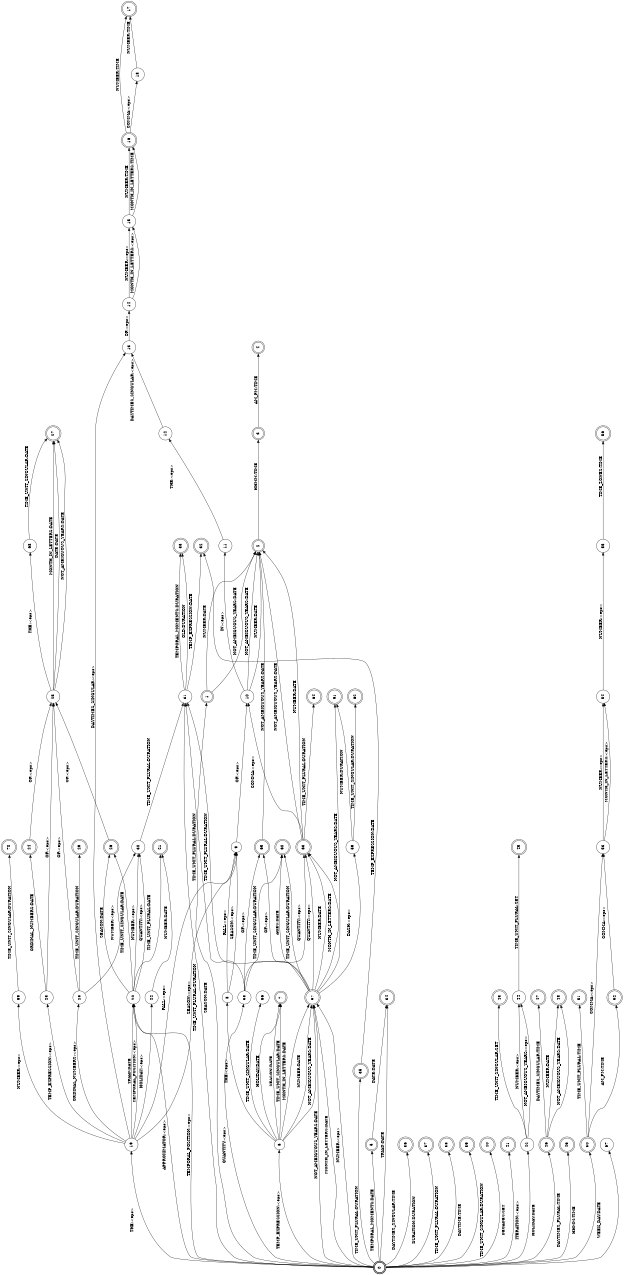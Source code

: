 digraph FST {
rankdir = LR;
size = "8.5,11";
label = "";
center = 1;
orientation = Landscape;
ranksep = "0.4";
nodesep = "0.25";
0 [label = "0", shape = doublecircle, style = bold, fontsize = 14]
	0 -> 1 [label = "SEASON:DATE", fontsize = 14];
	0 -> 5 [label = "TEMPORAL_MOMENTS:DATE", fontsize = 14];
	0 -> 6 [label = "TEMP_EXPRESSION:<eps>", fontsize = 14];
	0 -> 19 [label = "THE:<eps>", fontsize = 14];
	0 -> 20 [label = "TEMPORAL_POSITION:<eps>", fontsize = 14];
	0 -> 20 [label = "APPROXIMATOR:<eps>", fontsize = 14];
	0 -> 31 [label = "TIME_UNIT_PLURAL:DURATION", fontsize = 14];
	0 -> 34 [label = "TRIAD:DATE", fontsize = 14];
	0 -> 35 [label = "TIME_UNIT_PLURAL:DURATION", fontsize = 14];
	0 -> 36 [label = "DAYTIMES_SINGULAR:TIME", fontsize = 14];
	0 -> 37 [label = "DURATION:DURATION", fontsize = 14];
	0 -> 38 [label = "TIME_UNIT_PLURAL:DURATION", fontsize = 14];
	0 -> 39 [label = "DAYTIME:TIME", fontsize = 14];
	0 -> 40 [label = "TIME_UNIT_SINGULAR:DURATION", fontsize = 14];
	0 -> 41 [label = "DECADES:SET", fontsize = 14];
	0 -> 42 [label = "ITERATION:<eps>", fontsize = 14];
	0 -> 46 [label = "HOLIDAY:DATE", fontsize = 14];
	0 -> 49 [label = "DAYTIMES_PLURAL:TIME", fontsize = 14];
	0 -> 50 [label = "HHMM:TIME", fontsize = 14];
	0 -> 57 [label = "NUMBER:<eps>", fontsize = 14];
	0 -> 57 [label = "NOT_AMBIGUOUS_YEARS:DATE", fontsize = 14];
	0 -> 57 [label = "MONTH_IN_LETTERS:DATE", fontsize = 14];
	0 -> 58 [label = "QUANTITY:<eps>", fontsize = 14];
	0 -> 67 [label = "WEEK_DAY:DATE", fontsize = 14];
1 [label = "1", shape = doublecircle, style = solid, fontsize = 14]
	1 -> 2 [label = "NUMBER:DATE", fontsize = 14];
	1 -> 2 [label = "NOT_AMBIGUOUS_YEARS:DATE", fontsize = 14];
2 [label = "2", shape = doublecircle, style = solid, fontsize = 14]
	2 -> 3 [label = "HHMM:TIME", fontsize = 14];
3 [label = "3", shape = doublecircle, style = solid, fontsize = 14]
	3 -> 4 [label = "AM_PM:TIME", fontsize = 14];
4 [label = "4", shape = doublecircle, style = solid, fontsize = 14]
5 [label = "5", shape = doublecircle, style = solid, fontsize = 14]
	5 -> 34 [label = "DATE:DATE", fontsize = 14];
6 [label = "6", shape = circle, style = solid, fontsize = 14]
	6 -> 7 [label = "HOLIDAY:DATE", fontsize = 14];
	6 -> 7 [label = "SEASON:DATE", fontsize = 14];
	6 -> 7 [label = "TIME_UNIT_SINGULAR:DATE", fontsize = 14];
	6 -> 8 [label = "THE:<eps>", fontsize = 14];
	6 -> 57 [label = "NOT_AMBIGUOUS_YEARS:DATE", fontsize = 14];
	6 -> 57 [label = "NUMBER:DATE", fontsize = 14];
	6 -> 57 [label = "MONTH_IN_LETTERS:DATE", fontsize = 14];
	6 -> 66 [label = "TIME_UNIT_SINGULAR:DATE", fontsize = 14];
7 [label = "7", shape = doublecircle, style = solid, fontsize = 14]
8 [label = "8", shape = circle, style = solid, fontsize = 14]
	8 -> 9 [label = "SEASON:<eps>", fontsize = 14];
	8 -> 9 [label = "FALL:<eps>", fontsize = 14];
9 [label = "9", shape = circle, style = solid, fontsize = 14]
	9 -> 10 [label = "OF:<eps>", fontsize = 14];
10 [label = "10", shape = circle, style = solid, fontsize = 14]
	10 -> 2 [label = "NUMBER:DATE", fontsize = 14];
	10 -> 2 [label = "NOT_AMBIGUOUS_YEARS:DATE", fontsize = 14];
	10 -> 11 [label = "IN:<eps>", fontsize = 14];
11 [label = "11", shape = circle, style = solid, fontsize = 14]
	11 -> 12 [label = "THE:<eps>", fontsize = 14];
12 [label = "12", shape = circle, style = solid, fontsize = 14]
	12 -> 13 [label = "DAYTIMES_SINGULAR:<eps>", fontsize = 14];
13 [label = "13", shape = circle, style = solid, fontsize = 14]
	13 -> 14 [label = "OF:<eps>", fontsize = 14];
14 [label = "14", shape = circle, style = solid, fontsize = 14]
	14 -> 15 [label = "NUMBER:<eps>", fontsize = 14];
	14 -> 15 [label = "MONTH_IN_LETTERS:<eps>", fontsize = 14];
15 [label = "15", shape = circle, style = solid, fontsize = 14]
	15 -> 16 [label = "NUMBER:TIME", fontsize = 14];
	15 -> 16 [label = "MONTH_IN_LETTERS:TIME", fontsize = 14];
16 [label = "16", shape = doublecircle, style = solid, fontsize = 14]
	16 -> 17 [label = "NUMBER:TIME", fontsize = 14];
	16 -> 18 [label = "COMMA:<eps>", fontsize = 14];
17 [label = "17", shape = doublecircle, style = solid, fontsize = 14]
18 [label = "18", shape = circle, style = solid, fontsize = 14]
	18 -> 17 [label = "NUMBER:TIME", fontsize = 14];
19 [label = "19", shape = circle, style = solid, fontsize = 14]
	19 -> 20 [label = "TEMPORAL_POSITION:<eps>", fontsize = 14];
	19 -> 20 [label = "TRIAD:DATE", fontsize = 14];
	19 -> 22 [label = "HOLIDAY:<eps>", fontsize = 14];
	19 -> 13 [label = "DAYTIMES_SINGULAR:<eps>", fontsize = 14];
	19 -> 9 [label = "SEASON:<eps>", fontsize = 14];
	19 -> 9 [label = "FALL:<eps>", fontsize = 14];
	19 -> 23 [label = "TEMP_EXPRESSION:<eps>", fontsize = 14];
	19 -> 28 [label = "ORDINAL_NUMBERS:<eps>", fontsize = 14];
	19 -> 69 [label = "NUMBER:<eps>", fontsize = 14];
20 [label = "20", shape = circle, style = solid, fontsize = 14]
	20 -> 21 [label = "TIME_UNIT_PLURAL:DATE", fontsize = 14];
	20 -> 26 [label = "TIME_UNIT_SINGULAR:DATE", fontsize = 14];
	20 -> 26 [label = "SEASON:DATE", fontsize = 14];
	20 -> 30 [label = "NUMBER:<eps>", fontsize = 14];
	20 -> 30 [label = "QUANTITY:<eps>", fontsize = 14];
21 [label = "21", shape = doublecircle, style = solid, fontsize = 14]
22 [label = "22", shape = circle, style = solid, fontsize = 14]
	22 -> 21 [label = "NUMBER:DATE", fontsize = 14];
23 [label = "23", shape = circle, style = solid, fontsize = 14]
	23 -> 24 [label = "ORDINAL_NUMBERS:DATE", fontsize = 14];
	23 -> 25 [label = "OF:<eps>", fontsize = 14];
24 [label = "24", shape = doublecircle, style = solid, fontsize = 14]
	24 -> 25 [label = "OF:<eps>", fontsize = 14];
25 [label = "25", shape = circle, style = solid, fontsize = 14]
	25 -> 27 [label = "MONTH_IN_LETTERS:DATE", fontsize = 14];
	25 -> 27 [label = "DATE:DATE", fontsize = 14];
	25 -> 27 [label = "NOT_AMBIGUOUS_YEARS:DATE", fontsize = 14];
	25 -> 68 [label = "THE:<eps>", fontsize = 14];
26 [label = "26", shape = doublecircle, style = solid, fontsize = 14]
	26 -> 25 [label = "OF:<eps>", fontsize = 14];
27 [label = "27", shape = doublecircle, style = solid, fontsize = 14]
28 [label = "28", shape = circle, style = solid, fontsize = 14]
	28 -> 25 [label = "OF:<eps>", fontsize = 14];
	28 -> 29 [label = "TIME_UNIT_SINGULAR:DURATION", fontsize = 14];
	28 -> 30 [label = "NUMBER:<eps>", fontsize = 14];
29 [label = "29", shape = doublecircle, style = solid, fontsize = 14]
30 [label = "30", shape = circle, style = solid, fontsize = 14]
	30 -> 31 [label = "TIME_UNIT_PLURAL:DURATION", fontsize = 14];
31 [label = "31", shape = circle, style = solid, fontsize = 14]
	31 -> 32 [label = "TEMP_EXPRESSION:DATE", fontsize = 14];
	31 -> 33 [label = "TEMPORAL_MOMENTS:DURATION", fontsize = 14];
	31 -> 33 [label = "OLD:DURATION", fontsize = 14];
32 [label = "32", shape = doublecircle, style = solid, fontsize = 14]
33 [label = "33", shape = doublecircle, style = solid, fontsize = 14]
34 [label = "34", shape = doublecircle, style = solid, fontsize = 14]
35 [label = "35", shape = doublecircle, style = solid, fontsize = 14]
	35 -> 32 [label = "TEMP_EXPRESSION:DATE", fontsize = 14];
36 [label = "36", shape = doublecircle, style = solid, fontsize = 14]
37 [label = "37", shape = doublecircle, style = solid, fontsize = 14]
38 [label = "38", shape = doublecircle, style = solid, fontsize = 14]
39 [label = "39", shape = doublecircle, style = solid, fontsize = 14]
40 [label = "40", shape = doublecircle, style = solid, fontsize = 14]
41 [label = "41", shape = doublecircle, style = solid, fontsize = 14]
42 [label = "42", shape = circle, style = solid, fontsize = 14]
	42 -> 43 [label = "TIME_UNIT_SINGULAR:SET", fontsize = 14];
	42 -> 44 [label = "NUMBER:<eps>", fontsize = 14];
	42 -> 44 [label = "NOT_AMBIGUOUS_YEARS:<eps>", fontsize = 14];
43 [label = "43", shape = doublecircle, style = solid, fontsize = 14]
44 [label = "44", shape = circle, style = solid, fontsize = 14]
	44 -> 45 [label = "TIME_UNIT_PLURAL:SET", fontsize = 14];
45 [label = "45", shape = doublecircle, style = solid, fontsize = 14]
46 [label = "46", shape = doublecircle, style = solid, fontsize = 14]
	46 -> 47 [label = "DAYTIMES_SINGULAR:TIME", fontsize = 14];
	46 -> 48 [label = "NUMBER:DATE", fontsize = 14];
	46 -> 48 [label = "NOT_AMBIGUOUS_YEARS:DATE", fontsize = 14];
47 [label = "47", shape = doublecircle, style = solid, fontsize = 14]
48 [label = "48", shape = doublecircle, style = solid, fontsize = 14]
49 [label = "49", shape = doublecircle, style = solid, fontsize = 14]
50 [label = "50", shape = doublecircle, style = solid, fontsize = 14]
	50 -> 51 [label = "TIME_UNIT_PLURAL:TIME", fontsize = 14];
	50 -> 52 [label = "AM_PM:TIME", fontsize = 14];
	50 -> 53 [label = "COMMA:<eps>", fontsize = 14];
51 [label = "51", shape = doublecircle, style = solid, fontsize = 14]
52 [label = "52", shape = doublecircle, style = solid, fontsize = 14]
	52 -> 53 [label = "COMMA:<eps>", fontsize = 14];
53 [label = "53", shape = circle, style = solid, fontsize = 14]
	53 -> 54 [label = "NUMBER:<eps>", fontsize = 14];
	53 -> 54 [label = "MONTH_IN_LETTERS:<eps>", fontsize = 14];
54 [label = "54", shape = circle, style = solid, fontsize = 14]
	54 -> 55 [label = "NUMBER:<eps>", fontsize = 14];
55 [label = "55", shape = circle, style = solid, fontsize = 14]
	55 -> 56 [label = "TIME_ZONES:TIME", fontsize = 14];
56 [label = "56", shape = doublecircle, style = solid, fontsize = 14]
57 [label = "57", shape = doublecircle, style = solid, fontsize = 14]
	57 -> 59 [label = "DASH:<eps>", fontsize = 14];
	57 -> 60 [label = "AGES:DATE", fontsize = 14];
	57 -> 61 [label = "NOT_AMBIGUOUS_YEARS:DATE", fontsize = 14];
	57 -> 31 [label = "TIME_UNIT_PLURAL:DURATION", fontsize = 14];
	57 -> 60 [label = "TIME_UNIT_SINGULAR:DURATION", fontsize = 14];
	57 -> 63 [label = "NUMBER:DATE", fontsize = 14];
	57 -> 63 [label = "MONTH_IN_LETTERS:DATE", fontsize = 14];
	57 -> 63 [label = "QUANTITY:<eps>", fontsize = 14];
	57 -> 65 [label = "OF:<eps>", fontsize = 14];
58 [label = "58", shape = circle, style = solid, fontsize = 14]
	58 -> 31 [label = "TIME_UNIT_PLURAL:DURATION", fontsize = 14];
	58 -> 60 [label = "TIME_UNIT_SINGULAR:DURATION", fontsize = 14];
	58 -> 63 [label = "QUANTITY:<eps>", fontsize = 14];
	58 -> 65 [label = "OF:<eps>", fontsize = 14];
59 [label = "59", shape = circle, style = solid, fontsize = 14]
	59 -> 61 [label = "NUMBER:DURATION", fontsize = 14];
	59 -> 62 [label = "TIME_UNIT_SINGULAR:DURATION", fontsize = 14];
60 [label = "60", shape = doublecircle, style = solid, fontsize = 14]
61 [label = "61", shape = doublecircle, style = solid, fontsize = 14]
62 [label = "62", shape = doublecircle, style = solid, fontsize = 14]
63 [label = "63", shape = doublecircle, style = solid, fontsize = 14]
	63 -> 64 [label = "TIME_UNIT_PLURAL:DURATION", fontsize = 14];
	63 -> 2 [label = "NUMBER:DATE", fontsize = 14];
	63 -> 2 [label = "NOT_AMBIGUOUS_YEARS:DATE", fontsize = 14];
	63 -> 10 [label = "COMMA:<eps>", fontsize = 14];
64 [label = "64", shape = doublecircle, style = solid, fontsize = 14]
65 [label = "65", shape = doublecircle, style = solid, fontsize = 14]
	65 -> 2 [label = "NOT_AMBIGUOUS_YEARS:DATE", fontsize = 14];
66 [label = "66", shape = circle, style = solid, fontsize = 14]
67 [label = "67", shape = circle, style = solid, fontsize = 14]
68 [label = "68", shape = circle, style = solid, fontsize = 14]
	68 -> 27 [label = "TIME_UNIT_SINGULAR:DATE", fontsize = 14];
69 [label = "69", shape = circle, style = solid, fontsize = 14]
	69 -> 70 [label = "TIME_UNIT_SINGULAR:DURATION", fontsize = 14];
70 [label = "70", shape = doublecircle, style = solid, fontsize = 14]
}
